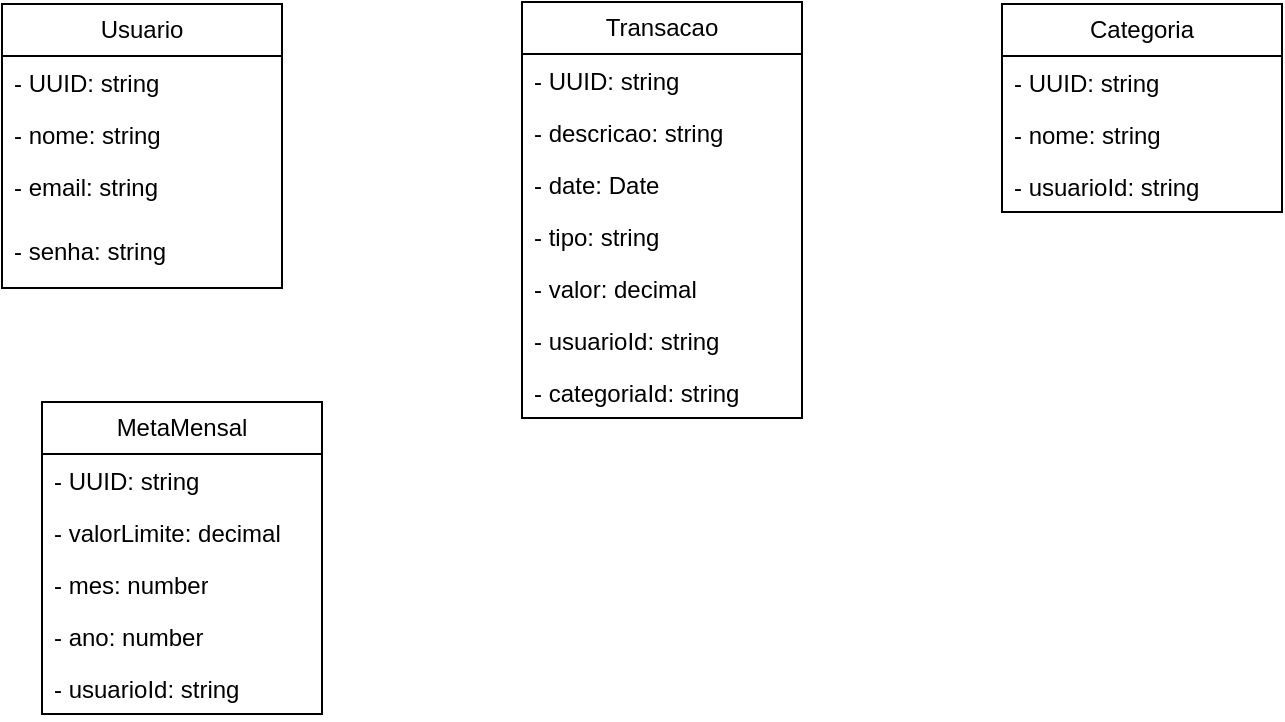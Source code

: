 <mxfile version="26.3.0">
  <diagram name="Diagrama de classes" id="ajBrU_x5YK91yIWvcCwJ">
    <mxGraphModel dx="998" dy="542" grid="1" gridSize="10" guides="1" tooltips="1" connect="1" arrows="1" fold="1" page="1" pageScale="1" pageWidth="827" pageHeight="1169" math="0" shadow="0">
      <root>
        <mxCell id="0" />
        <mxCell id="1" parent="0" />
        <mxCell id="OdsJKiuWmcvMhKQ_6NQV-1" value="Usuario" style="swimlane;fontStyle=0;childLayout=stackLayout;horizontal=1;startSize=26;fillColor=none;horizontalStack=0;resizeParent=1;resizeParentMax=0;resizeLast=0;collapsible=1;marginBottom=0;whiteSpace=wrap;html=1;" parent="1" vertex="1">
          <mxGeometry x="100" y="81" width="140" height="142" as="geometry" />
        </mxCell>
        <mxCell id="OdsJKiuWmcvMhKQ_6NQV-2" value="- UUID: string" style="text;strokeColor=none;fillColor=none;align=left;verticalAlign=top;spacingLeft=4;spacingRight=4;overflow=hidden;rotatable=0;points=[[0,0.5],[1,0.5]];portConstraint=eastwest;whiteSpace=wrap;html=1;" parent="OdsJKiuWmcvMhKQ_6NQV-1" vertex="1">
          <mxGeometry y="26" width="140" height="26" as="geometry" />
        </mxCell>
        <mxCell id="OdsJKiuWmcvMhKQ_6NQV-3" value="- nome: string" style="text;strokeColor=none;fillColor=none;align=left;verticalAlign=top;spacingLeft=4;spacingRight=4;overflow=hidden;rotatable=0;points=[[0,0.5],[1,0.5]];portConstraint=eastwest;whiteSpace=wrap;html=1;" parent="OdsJKiuWmcvMhKQ_6NQV-1" vertex="1">
          <mxGeometry y="52" width="140" height="26" as="geometry" />
        </mxCell>
        <mxCell id="OdsJKiuWmcvMhKQ_6NQV-4" value="- email: string" style="text;strokeColor=none;fillColor=none;align=left;verticalAlign=top;spacingLeft=4;spacingRight=4;overflow=hidden;rotatable=0;points=[[0,0.5],[1,0.5]];portConstraint=eastwest;whiteSpace=wrap;html=1;" parent="OdsJKiuWmcvMhKQ_6NQV-1" vertex="1">
          <mxGeometry y="78" width="140" height="32" as="geometry" />
        </mxCell>
        <mxCell id="OdsJKiuWmcvMhKQ_6NQV-13" value="- senha: string" style="text;strokeColor=none;fillColor=none;align=left;verticalAlign=top;spacingLeft=4;spacingRight=4;overflow=hidden;rotatable=0;points=[[0,0.5],[1,0.5]];portConstraint=eastwest;whiteSpace=wrap;html=1;" parent="OdsJKiuWmcvMhKQ_6NQV-1" vertex="1">
          <mxGeometry y="110" width="140" height="32" as="geometry" />
        </mxCell>
        <mxCell id="OdsJKiuWmcvMhKQ_6NQV-14" value="Transacao" style="swimlane;fontStyle=0;childLayout=stackLayout;horizontal=1;startSize=26;fillColor=none;horizontalStack=0;resizeParent=1;resizeParentMax=0;resizeLast=0;collapsible=1;marginBottom=0;whiteSpace=wrap;html=1;" parent="1" vertex="1">
          <mxGeometry x="360" y="80" width="140" height="208" as="geometry" />
        </mxCell>
        <mxCell id="OdsJKiuWmcvMhKQ_6NQV-15" value="- UUID: string" style="text;strokeColor=none;fillColor=none;align=left;verticalAlign=top;spacingLeft=4;spacingRight=4;overflow=hidden;rotatable=0;points=[[0,0.5],[1,0.5]];portConstraint=eastwest;whiteSpace=wrap;html=1;" parent="OdsJKiuWmcvMhKQ_6NQV-14" vertex="1">
          <mxGeometry y="26" width="140" height="26" as="geometry" />
        </mxCell>
        <mxCell id="OdsJKiuWmcvMhKQ_6NQV-16" value="- descricao: string" style="text;strokeColor=none;fillColor=none;align=left;verticalAlign=top;spacingLeft=4;spacingRight=4;overflow=hidden;rotatable=0;points=[[0,0.5],[1,0.5]];portConstraint=eastwest;whiteSpace=wrap;html=1;" parent="OdsJKiuWmcvMhKQ_6NQV-14" vertex="1">
          <mxGeometry y="52" width="140" height="26" as="geometry" />
        </mxCell>
        <mxCell id="OdsJKiuWmcvMhKQ_6NQV-17" value="- date: Date" style="text;strokeColor=none;fillColor=none;align=left;verticalAlign=top;spacingLeft=4;spacingRight=4;overflow=hidden;rotatable=0;points=[[0,0.5],[1,0.5]];portConstraint=eastwest;whiteSpace=wrap;html=1;" parent="OdsJKiuWmcvMhKQ_6NQV-14" vertex="1">
          <mxGeometry y="78" width="140" height="26" as="geometry" />
        </mxCell>
        <mxCell id="753naY45_J6HtTV73Lfr-1" value="- tipo: string" style="text;strokeColor=none;fillColor=none;align=left;verticalAlign=top;spacingLeft=4;spacingRight=4;overflow=hidden;rotatable=0;points=[[0,0.5],[1,0.5]];portConstraint=eastwest;whiteSpace=wrap;html=1;" vertex="1" parent="OdsJKiuWmcvMhKQ_6NQV-14">
          <mxGeometry y="104" width="140" height="26" as="geometry" />
        </mxCell>
        <mxCell id="753naY45_J6HtTV73Lfr-2" value="- valor: decimal" style="text;strokeColor=none;fillColor=none;align=left;verticalAlign=top;spacingLeft=4;spacingRight=4;overflow=hidden;rotatable=0;points=[[0,0.5],[1,0.5]];portConstraint=eastwest;whiteSpace=wrap;html=1;" vertex="1" parent="OdsJKiuWmcvMhKQ_6NQV-14">
          <mxGeometry y="130" width="140" height="26" as="geometry" />
        </mxCell>
        <mxCell id="753naY45_J6HtTV73Lfr-3" value="- usuarioId: string" style="text;strokeColor=none;fillColor=none;align=left;verticalAlign=top;spacingLeft=4;spacingRight=4;overflow=hidden;rotatable=0;points=[[0,0.5],[1,0.5]];portConstraint=eastwest;whiteSpace=wrap;html=1;" vertex="1" parent="OdsJKiuWmcvMhKQ_6NQV-14">
          <mxGeometry y="156" width="140" height="26" as="geometry" />
        </mxCell>
        <mxCell id="753naY45_J6HtTV73Lfr-4" value="- categoriaId: string" style="text;strokeColor=none;fillColor=none;align=left;verticalAlign=top;spacingLeft=4;spacingRight=4;overflow=hidden;rotatable=0;points=[[0,0.5],[1,0.5]];portConstraint=eastwest;whiteSpace=wrap;html=1;" vertex="1" parent="OdsJKiuWmcvMhKQ_6NQV-14">
          <mxGeometry y="182" width="140" height="26" as="geometry" />
        </mxCell>
        <mxCell id="753naY45_J6HtTV73Lfr-5" value="Categoria" style="swimlane;fontStyle=0;childLayout=stackLayout;horizontal=1;startSize=26;fillColor=none;horizontalStack=0;resizeParent=1;resizeParentMax=0;resizeLast=0;collapsible=1;marginBottom=0;whiteSpace=wrap;html=1;" vertex="1" parent="1">
          <mxGeometry x="600" y="81" width="140" height="104" as="geometry" />
        </mxCell>
        <mxCell id="753naY45_J6HtTV73Lfr-6" value="- UUID: string" style="text;strokeColor=none;fillColor=none;align=left;verticalAlign=top;spacingLeft=4;spacingRight=4;overflow=hidden;rotatable=0;points=[[0,0.5],[1,0.5]];portConstraint=eastwest;whiteSpace=wrap;html=1;" vertex="1" parent="753naY45_J6HtTV73Lfr-5">
          <mxGeometry y="26" width="140" height="26" as="geometry" />
        </mxCell>
        <mxCell id="753naY45_J6HtTV73Lfr-7" value="- nome: string" style="text;strokeColor=none;fillColor=none;align=left;verticalAlign=top;spacingLeft=4;spacingRight=4;overflow=hidden;rotatable=0;points=[[0,0.5],[1,0.5]];portConstraint=eastwest;whiteSpace=wrap;html=1;" vertex="1" parent="753naY45_J6HtTV73Lfr-5">
          <mxGeometry y="52" width="140" height="26" as="geometry" />
        </mxCell>
        <mxCell id="753naY45_J6HtTV73Lfr-8" value="- usuarioId: string" style="text;strokeColor=none;fillColor=none;align=left;verticalAlign=top;spacingLeft=4;spacingRight=4;overflow=hidden;rotatable=0;points=[[0,0.5],[1,0.5]];portConstraint=eastwest;whiteSpace=wrap;html=1;" vertex="1" parent="753naY45_J6HtTV73Lfr-5">
          <mxGeometry y="78" width="140" height="26" as="geometry" />
        </mxCell>
        <mxCell id="753naY45_J6HtTV73Lfr-10" value="MetaMensal" style="swimlane;fontStyle=0;childLayout=stackLayout;horizontal=1;startSize=26;fillColor=none;horizontalStack=0;resizeParent=1;resizeParentMax=0;resizeLast=0;collapsible=1;marginBottom=0;whiteSpace=wrap;html=1;" vertex="1" parent="1">
          <mxGeometry x="120" y="280" width="140" height="156" as="geometry" />
        </mxCell>
        <mxCell id="753naY45_J6HtTV73Lfr-11" value="- UUID: string" style="text;strokeColor=none;fillColor=none;align=left;verticalAlign=top;spacingLeft=4;spacingRight=4;overflow=hidden;rotatable=0;points=[[0,0.5],[1,0.5]];portConstraint=eastwest;whiteSpace=wrap;html=1;" vertex="1" parent="753naY45_J6HtTV73Lfr-10">
          <mxGeometry y="26" width="140" height="26" as="geometry" />
        </mxCell>
        <mxCell id="753naY45_J6HtTV73Lfr-12" value="- valorLimite: decimal" style="text;strokeColor=none;fillColor=none;align=left;verticalAlign=top;spacingLeft=4;spacingRight=4;overflow=hidden;rotatable=0;points=[[0,0.5],[1,0.5]];portConstraint=eastwest;whiteSpace=wrap;html=1;" vertex="1" parent="753naY45_J6HtTV73Lfr-10">
          <mxGeometry y="52" width="140" height="26" as="geometry" />
        </mxCell>
        <mxCell id="753naY45_J6HtTV73Lfr-13" value="- mes: number" style="text;strokeColor=none;fillColor=none;align=left;verticalAlign=top;spacingLeft=4;spacingRight=4;overflow=hidden;rotatable=0;points=[[0,0.5],[1,0.5]];portConstraint=eastwest;whiteSpace=wrap;html=1;" vertex="1" parent="753naY45_J6HtTV73Lfr-10">
          <mxGeometry y="78" width="140" height="26" as="geometry" />
        </mxCell>
        <mxCell id="753naY45_J6HtTV73Lfr-14" value="- ano: number" style="text;strokeColor=none;fillColor=none;align=left;verticalAlign=top;spacingLeft=4;spacingRight=4;overflow=hidden;rotatable=0;points=[[0,0.5],[1,0.5]];portConstraint=eastwest;whiteSpace=wrap;html=1;" vertex="1" parent="753naY45_J6HtTV73Lfr-10">
          <mxGeometry y="104" width="140" height="26" as="geometry" />
        </mxCell>
        <mxCell id="753naY45_J6HtTV73Lfr-15" value="- usuarioId: string" style="text;strokeColor=none;fillColor=none;align=left;verticalAlign=top;spacingLeft=4;spacingRight=4;overflow=hidden;rotatable=0;points=[[0,0.5],[1,0.5]];portConstraint=eastwest;whiteSpace=wrap;html=1;" vertex="1" parent="753naY45_J6HtTV73Lfr-10">
          <mxGeometry y="130" width="140" height="26" as="geometry" />
        </mxCell>
      </root>
    </mxGraphModel>
  </diagram>
</mxfile>
